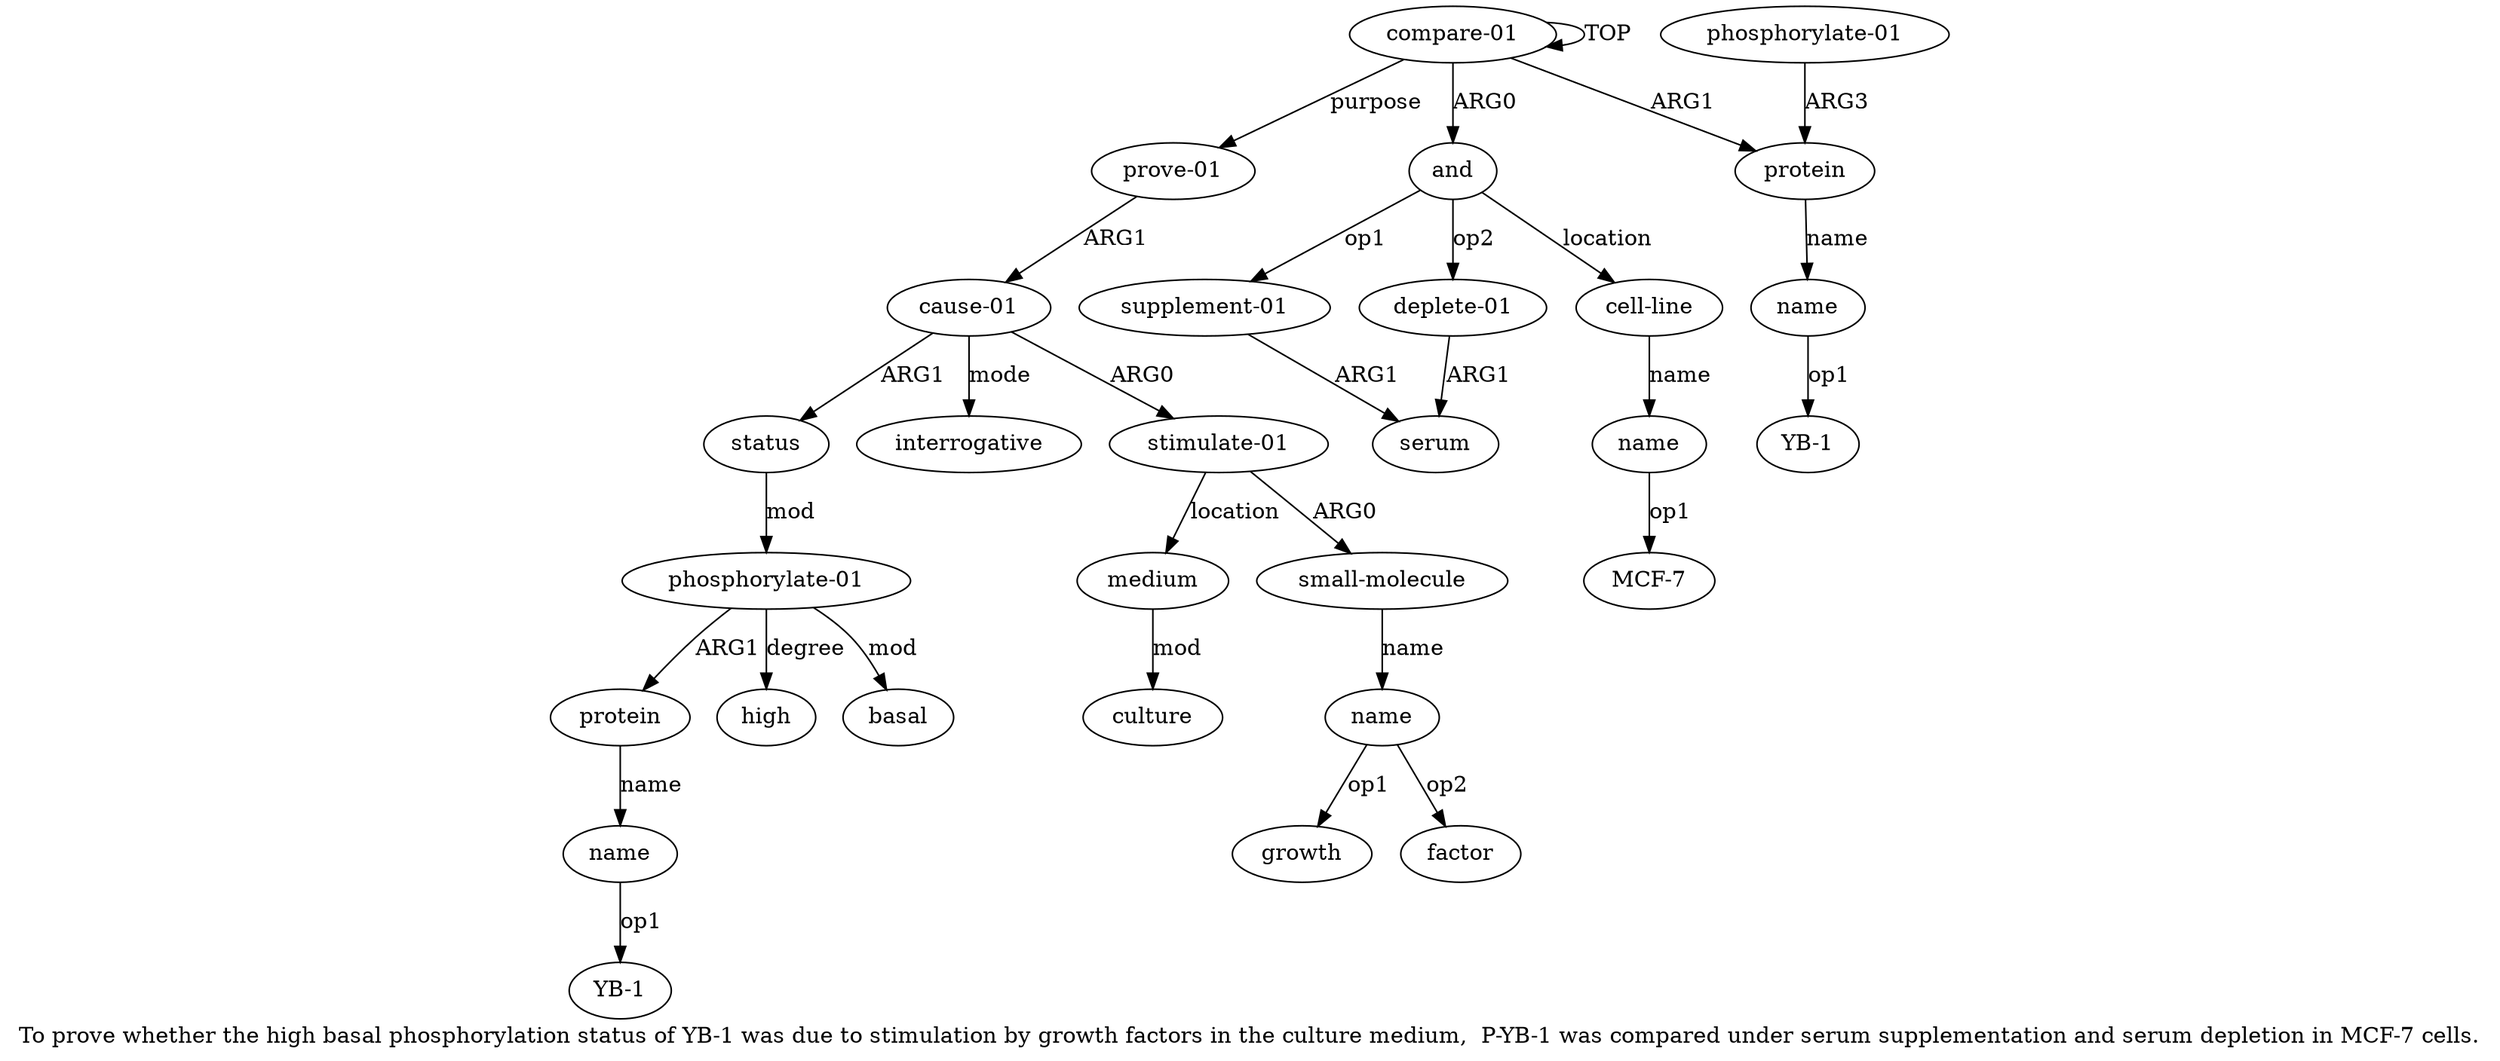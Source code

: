 digraph  {
	graph [label="To prove whether the high basal phosphorylation status of YB-1 was due to stimulation by growth factors in the culture medium,  \
P-YB-1 was compared under serum supplementation and serum depletion in MCF-7 cells."];
	node [label="\N"];
	a20	 [color=black,
		gold_ind=20,
		gold_label=name,
		label=name,
		test_ind=20,
		test_label=name];
	"a20 YB-1"	 [color=black,
		gold_ind=-1,
		gold_label="YB-1",
		label="YB-1",
		test_ind=-1,
		test_label="YB-1"];
	a20 -> "a20 YB-1" [key=0,
	color=black,
	gold_label=op1,
	label=op1,
	test_label=op1];
a21 [color=black,
	gold_ind=21,
	gold_label=high,
	label=high,
	test_ind=21,
	test_label=high];
a22 [color=black,
	gold_ind=22,
	gold_label=basal,
	label=basal,
	test_ind=22,
	test_label=basal];
"a14 growth" [color=black,
	gold_ind=-1,
	gold_label=growth,
	label=growth,
	test_ind=-1,
	test_label=growth];
"a11 interrogative" [color=black,
	gold_ind=-1,
	gold_label=interrogative,
	label=interrogative,
	test_ind=-1,
	test_label=interrogative];
"a8 YB-1" [color=black,
	gold_ind=-1,
	gold_label="YB-1",
	label="YB-1",
	test_ind=-1,
	test_label="YB-1"];
"a6 MCF-7" [color=black,
	gold_ind=-1,
	gold_label="MCF-7",
	label="MCF-7",
	test_ind=-1,
	test_label="MCF-7"];
a15 [color=black,
	gold_ind=15,
	gold_label=medium,
	label=medium,
	test_ind=15,
	test_label=medium];
a16 [color=black,
	gold_ind=16,
	gold_label=culture,
	label=culture,
	test_ind=16,
	test_label=culture];
a15 -> a16 [key=0,
color=black,
gold_label=mod,
label=mod,
test_label=mod];
a14 [color=black,
gold_ind=14,
gold_label=name,
label=name,
test_ind=14,
test_label=name];
a14 -> "a14 growth" [key=0,
color=black,
gold_label=op1,
label=op1,
test_label=op1];
"a14 factor" [color=black,
gold_ind=-1,
gold_label=factor,
label=factor,
test_ind=-1,
test_label=factor];
a14 -> "a14 factor" [key=0,
color=black,
gold_label=op2,
label=op2,
test_label=op2];
a17 [color=black,
gold_ind=17,
gold_label=status,
label=status,
test_ind=17,
test_label=status];
a18 [color=black,
gold_ind=18,
gold_label="phosphorylate-01",
label="phosphorylate-01",
test_ind=18,
test_label="phosphorylate-01"];
a17 -> a18 [key=0,
color=black,
gold_label=mod,
label=mod,
test_label=mod];
a11 [color=black,
gold_ind=11,
gold_label="cause-01",
label="cause-01",
test_ind=11,
test_label="cause-01"];
a11 -> "a11 interrogative" [key=0,
color=black,
gold_label=mode,
label=mode,
test_label=mode];
a11 -> a17 [key=0,
color=black,
gold_label=ARG1,
label=ARG1,
test_label=ARG1];
a12 [color=black,
gold_ind=12,
gold_label="stimulate-01",
label="stimulate-01",
test_ind=12,
test_label="stimulate-01"];
a11 -> a12 [key=0,
color=black,
gold_label=ARG0,
label=ARG0,
test_label=ARG0];
a10 [color=black,
gold_ind=10,
gold_label="prove-01",
label="prove-01",
test_ind=10,
test_label="prove-01"];
a10 -> a11 [key=0,
color=black,
gold_label=ARG1,
label=ARG1,
test_label=ARG1];
a13 [color=black,
gold_ind=13,
gold_label="small-molecule",
label="small-molecule",
test_ind=13,
test_label="small-molecule"];
a13 -> a14 [key=0,
color=black,
gold_label=name,
label=name,
test_label=name];
a12 -> a15 [key=0,
color=black,
gold_label=location,
label=location,
test_label=location];
a12 -> a13 [key=0,
color=black,
gold_label=ARG0,
label=ARG0,
test_label=ARG0];
a19 [color=black,
gold_ind=19,
gold_label=protein,
label=protein,
test_ind=19,
test_label=protein];
a19 -> a20 [key=0,
color=black,
gold_label=name,
label=name,
test_label=name];
a18 -> a21 [key=0,
color=black,
gold_label=degree,
label=degree,
test_label=degree];
a18 -> a22 [key=0,
color=black,
gold_label=mod,
label=mod,
test_label=mod];
a18 -> a19 [key=0,
color=black,
gold_label=ARG1,
label=ARG1,
test_label=ARG1];
a1 [color=black,
gold_ind=1,
gold_label=and,
label=and,
test_ind=1,
test_label=and];
a2 [color=black,
gold_ind=2,
gold_label="supplement-01",
label="supplement-01",
test_ind=2,
test_label="supplement-01"];
a1 -> a2 [key=0,
color=black,
gold_label=op1,
label=op1,
test_label=op1];
a5 [color=black,
gold_ind=5,
gold_label="cell-line",
label="cell-line",
test_ind=5,
test_label="cell-line"];
a1 -> a5 [key=0,
color=black,
gold_label=location,
label=location,
test_label=location];
a4 [color=black,
gold_ind=4,
gold_label="deplete-01",
label="deplete-01",
test_ind=4,
test_label="deplete-01"];
a1 -> a4 [key=0,
color=black,
gold_label=op2,
label=op2,
test_label=op2];
a0 [color=black,
gold_ind=0,
gold_label="compare-01",
label="compare-01",
test_ind=0,
test_label="compare-01"];
a0 -> a10 [key=0,
color=black,
gold_label=purpose,
label=purpose,
test_label=purpose];
a0 -> a1 [key=0,
color=black,
gold_label=ARG0,
label=ARG0,
test_label=ARG0];
a0 -> a0 [key=0,
color=black,
gold_label=TOP,
label=TOP,
test_label=TOP];
a7 [color=black,
gold_ind=7,
gold_label=protein,
label=protein,
test_ind=7,
test_label=protein];
a0 -> a7 [key=0,
color=black,
gold_label=ARG1,
label=ARG1,
test_label=ARG1];
a3 [color=black,
gold_ind=3,
gold_label=serum,
label=serum,
test_ind=3,
test_label=serum];
a2 -> a3 [key=0,
color=black,
gold_label=ARG1,
label=ARG1,
test_label=ARG1];
a6 [color=black,
gold_ind=6,
gold_label=name,
label=name,
test_ind=6,
test_label=name];
a5 -> a6 [key=0,
color=black,
gold_label=name,
label=name,
test_label=name];
a4 -> a3 [key=0,
color=black,
gold_label=ARG1,
label=ARG1,
test_label=ARG1];
a8 [color=black,
gold_ind=8,
gold_label=name,
label=name,
test_ind=8,
test_label=name];
a7 -> a8 [key=0,
color=black,
gold_label=name,
label=name,
test_label=name];
a6 -> "a6 MCF-7" [key=0,
color=black,
gold_label=op1,
label=op1,
test_label=op1];
a9 [color=black,
gold_ind=9,
gold_label="phosphorylate-01",
label="phosphorylate-01",
test_ind=9,
test_label="phosphorylate-01"];
a9 -> a7 [key=0,
color=black,
gold_label=ARG3,
label=ARG3,
test_label=ARG3];
a8 -> "a8 YB-1" [key=0,
color=black,
gold_label=op1,
label=op1,
test_label=op1];
}
